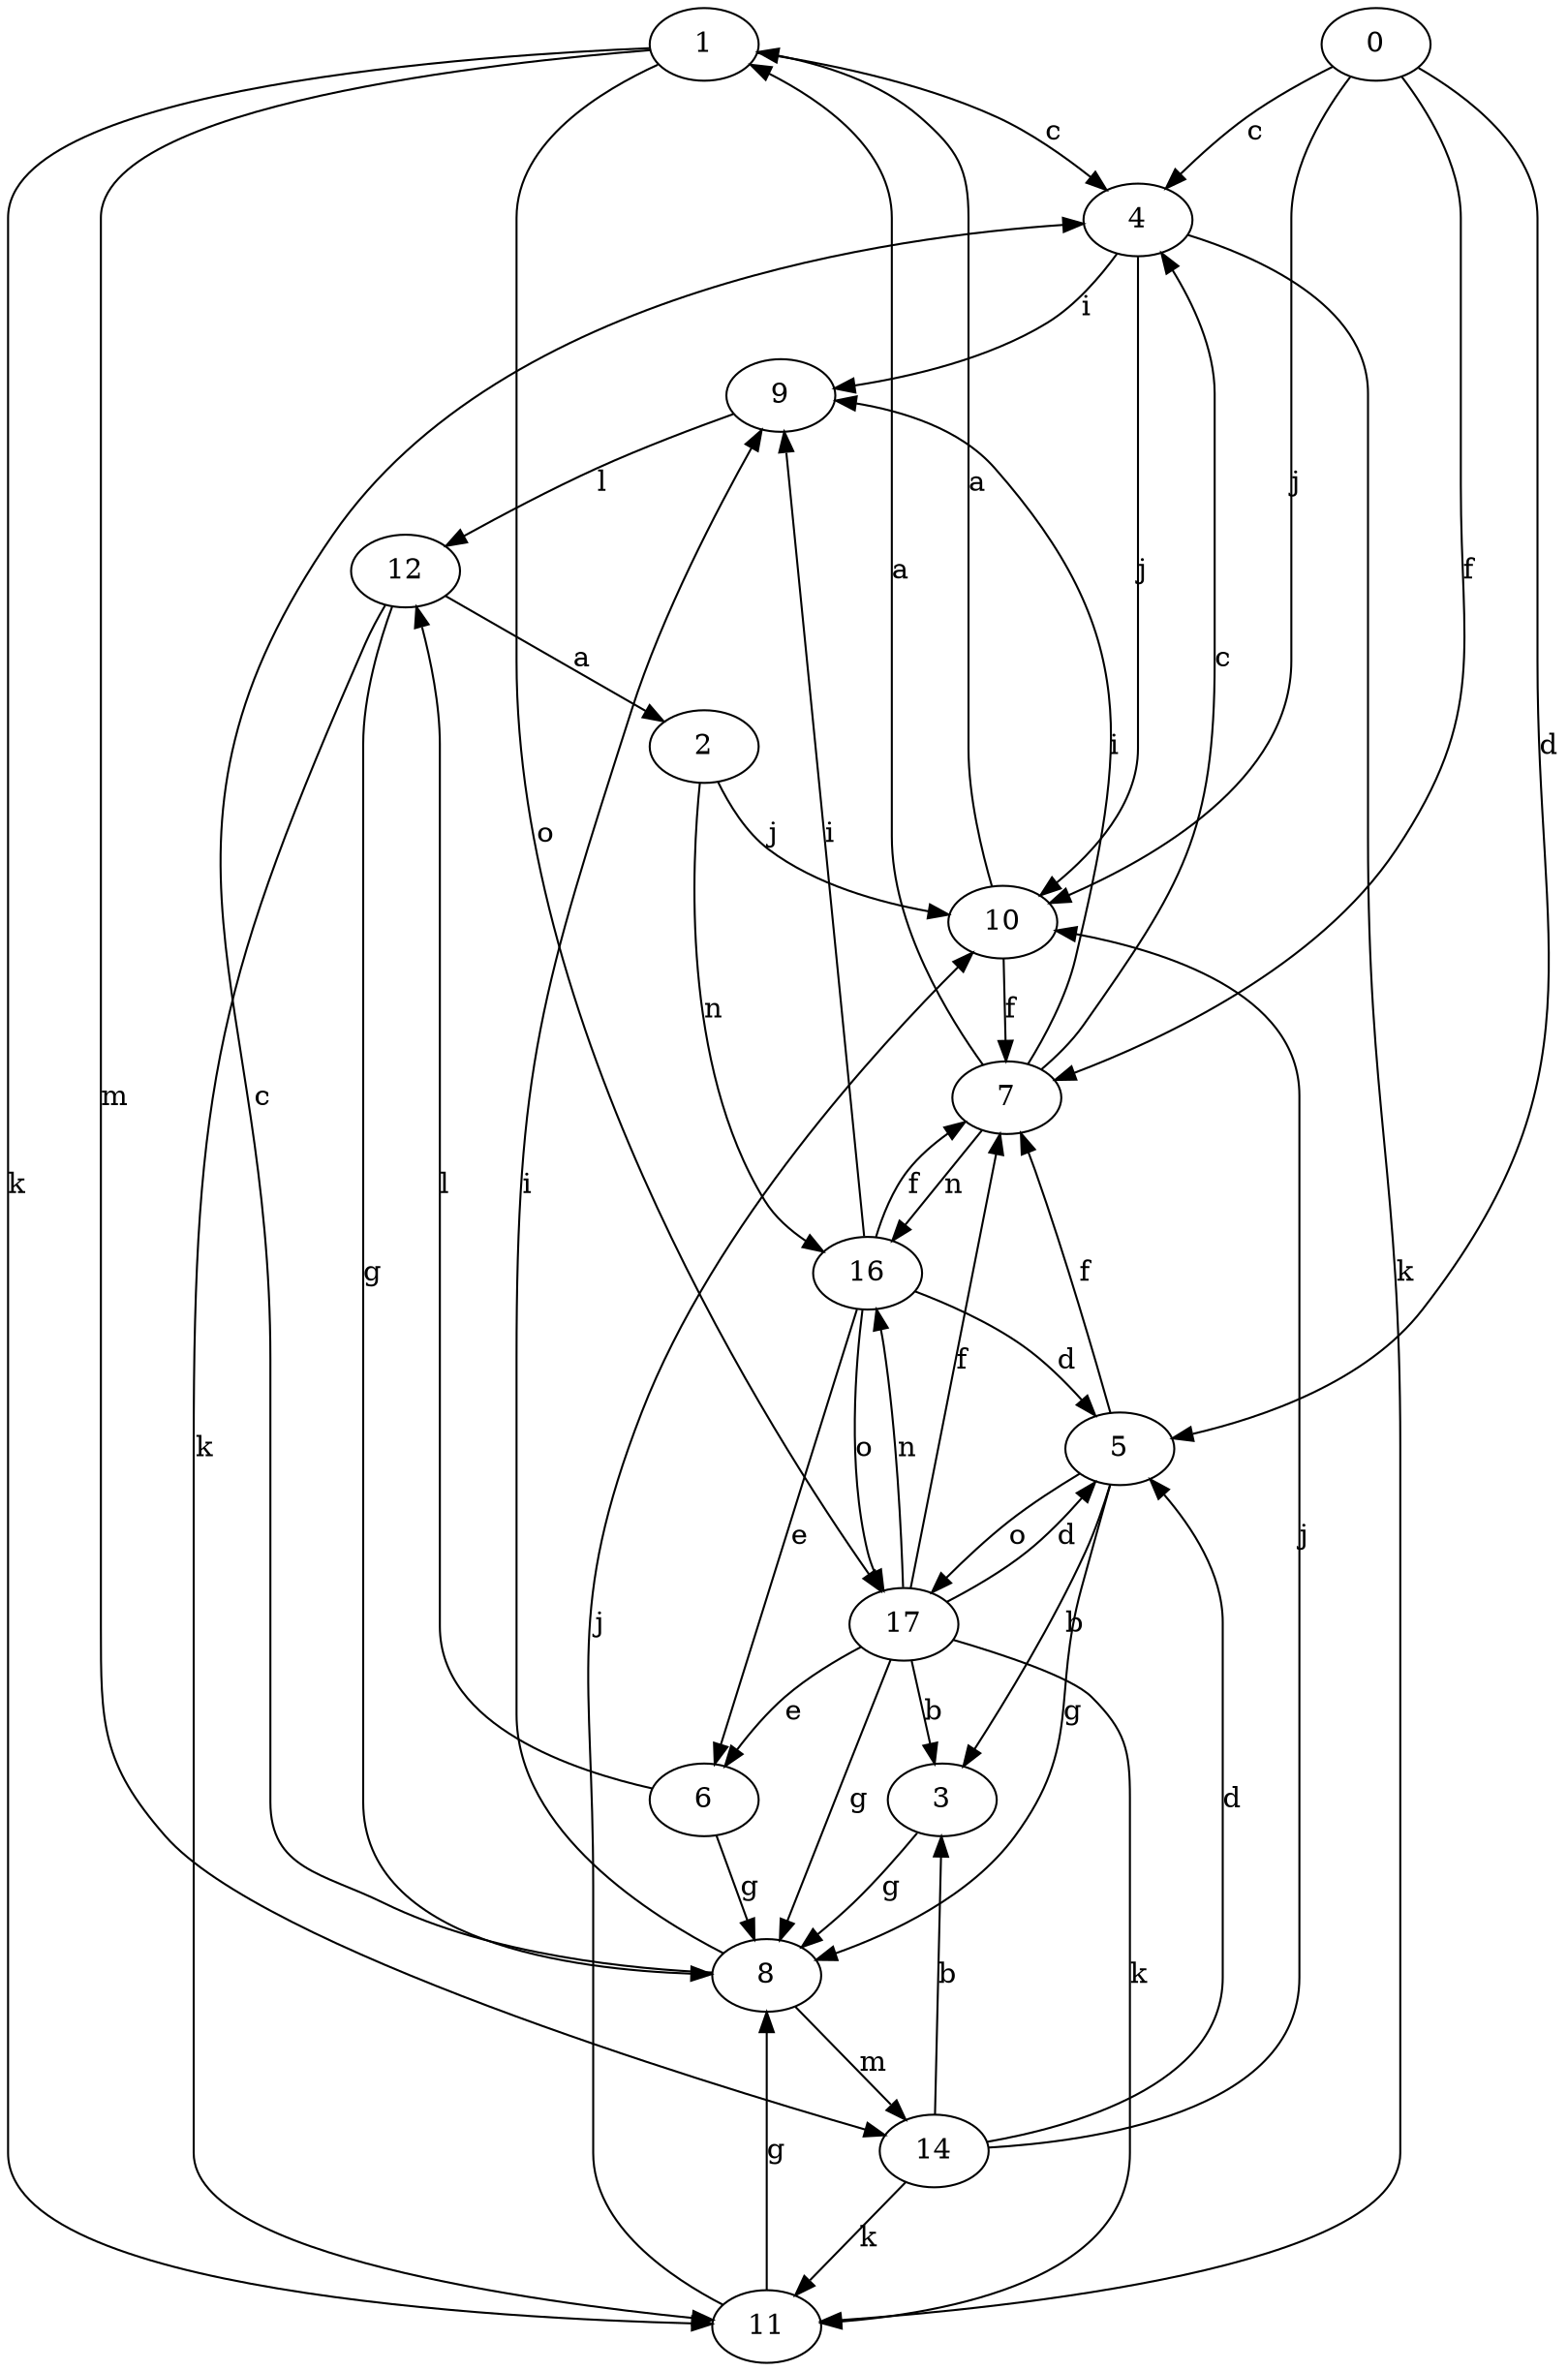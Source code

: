 strict digraph  {
1;
2;
3;
4;
5;
6;
7;
0;
8;
9;
10;
11;
12;
14;
16;
17;
1 -> 4  [label=c];
1 -> 11  [label=k];
1 -> 14  [label=m];
1 -> 17  [label=o];
2 -> 10  [label=j];
2 -> 16  [label=n];
3 -> 8  [label=g];
4 -> 9  [label=i];
4 -> 10  [label=j];
4 -> 11  [label=k];
5 -> 3  [label=b];
5 -> 7  [label=f];
5 -> 8  [label=g];
5 -> 17  [label=o];
6 -> 8  [label=g];
6 -> 12  [label=l];
7 -> 1  [label=a];
7 -> 4  [label=c];
7 -> 9  [label=i];
7 -> 16  [label=n];
0 -> 4  [label=c];
0 -> 5  [label=d];
0 -> 7  [label=f];
0 -> 10  [label=j];
8 -> 4  [label=c];
8 -> 9  [label=i];
8 -> 14  [label=m];
9 -> 12  [label=l];
10 -> 1  [label=a];
10 -> 7  [label=f];
11 -> 8  [label=g];
11 -> 10  [label=j];
12 -> 2  [label=a];
12 -> 8  [label=g];
12 -> 11  [label=k];
14 -> 3  [label=b];
14 -> 5  [label=d];
14 -> 10  [label=j];
14 -> 11  [label=k];
16 -> 5  [label=d];
16 -> 6  [label=e];
16 -> 7  [label=f];
16 -> 9  [label=i];
16 -> 17  [label=o];
17 -> 3  [label=b];
17 -> 5  [label=d];
17 -> 6  [label=e];
17 -> 7  [label=f];
17 -> 8  [label=g];
17 -> 11  [label=k];
17 -> 16  [label=n];
}
